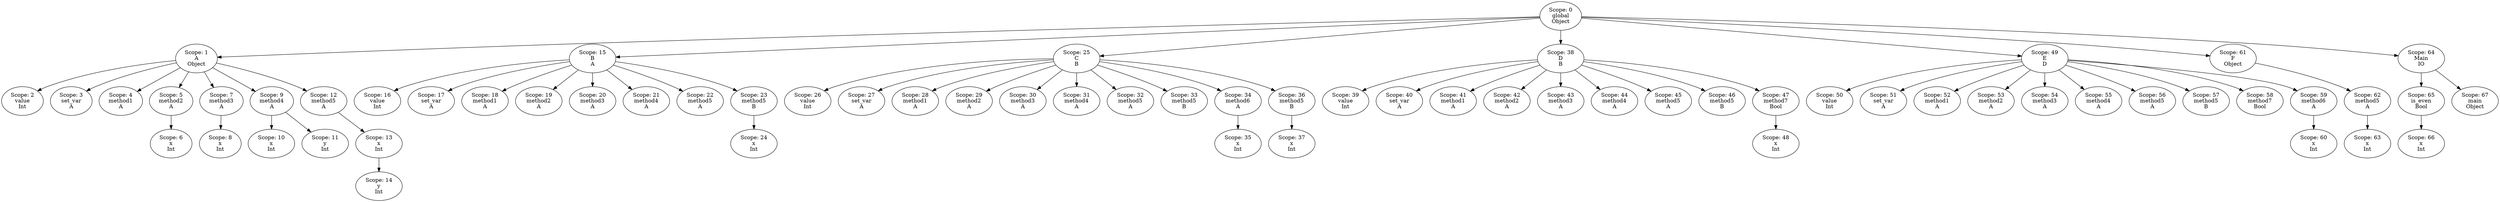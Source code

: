 // SYMBOL TABLE
digraph {
	0 [label="Scope: 0
global
Object"]
	0 -> 1
	1 [label="Scope: 1
A
Object"]
	1 -> 2
	2 [label="Scope: 2
value
Int"]
	1 -> 3
	3 [label="Scope: 3
set_var
A"]
	1 -> 4
	4 [label="Scope: 4
method1
A"]
	1 -> 5
	5 [label="Scope: 5
method2
A"]
	5 -> 6
	6 [label="Scope: 6
x
Int"]
	1 -> 7
	7 [label="Scope: 7
method3
A"]
	7 -> 8
	8 [label="Scope: 8
x
Int"]
	1 -> 9
	9 [label="Scope: 9
method4
A"]
	9 -> 10
	10 [label="Scope: 10
x
Int"]
	9 -> 11
	11 [label="Scope: 11
y
Int"]
	1 -> 12
	12 [label="Scope: 12
method5
A"]
	12 -> 13
	13 [label="Scope: 13
x
Int"]
	13 -> 14
	14 [label="Scope: 14
y
Int"]
	0 -> 15
	15 [label="Scope: 15
B
A"]
	15 -> 16
	16 [label="Scope: 16
value
Int"]
	15 -> 17
	17 [label="Scope: 17
set_var
A"]
	15 -> 18
	18 [label="Scope: 18
method1
A"]
	15 -> 19
	19 [label="Scope: 19
method2
A"]
	15 -> 20
	20 [label="Scope: 20
method3
A"]
	15 -> 21
	21 [label="Scope: 21
method4
A"]
	15 -> 22
	22 [label="Scope: 22
method5
A"]
	15 -> 23
	23 [label="Scope: 23
method5
B"]
	23 -> 24
	24 [label="Scope: 24
x
Int"]
	0 -> 25
	25 [label="Scope: 25
C
B"]
	25 -> 26
	26 [label="Scope: 26
value
Int"]
	25 -> 27
	27 [label="Scope: 27
set_var
A"]
	25 -> 28
	28 [label="Scope: 28
method1
A"]
	25 -> 29
	29 [label="Scope: 29
method2
A"]
	25 -> 30
	30 [label="Scope: 30
method3
A"]
	25 -> 31
	31 [label="Scope: 31
method4
A"]
	25 -> 32
	32 [label="Scope: 32
method5
A"]
	25 -> 33
	33 [label="Scope: 33
method5
B"]
	25 -> 34
	34 [label="Scope: 34
method6
A"]
	34 -> 35
	35 [label="Scope: 35
x
Int"]
	25 -> 36
	36 [label="Scope: 36
method5
B"]
	36 -> 37
	37 [label="Scope: 37
x
Int"]
	0 -> 38
	38 [label="Scope: 38
D
B"]
	38 -> 39
	39 [label="Scope: 39
value
Int"]
	38 -> 40
	40 [label="Scope: 40
set_var
A"]
	38 -> 41
	41 [label="Scope: 41
method1
A"]
	38 -> 42
	42 [label="Scope: 42
method2
A"]
	38 -> 43
	43 [label="Scope: 43
method3
A"]
	38 -> 44
	44 [label="Scope: 44
method4
A"]
	38 -> 45
	45 [label="Scope: 45
method5
A"]
	38 -> 46
	46 [label="Scope: 46
method5
B"]
	38 -> 47
	47 [label="Scope: 47
method7
Bool"]
	47 -> 48
	48 [label="Scope: 48
x
Int"]
	0 -> 49
	49 [label="Scope: 49
E
D"]
	49 -> 50
	50 [label="Scope: 50
value
Int"]
	49 -> 51
	51 [label="Scope: 51
set_var
A"]
	49 -> 52
	52 [label="Scope: 52
method1
A"]
	49 -> 53
	53 [label="Scope: 53
method2
A"]
	49 -> 54
	54 [label="Scope: 54
method3
A"]
	49 -> 55
	55 [label="Scope: 55
method4
A"]
	49 -> 56
	56 [label="Scope: 56
method5
A"]
	49 -> 57
	57 [label="Scope: 57
method5
B"]
	49 -> 58
	58 [label="Scope: 58
method7
Bool"]
	49 -> 59
	59 [label="Scope: 59
method6
A"]
	59 -> 60
	60 [label="Scope: 60
x
Int"]
	0 -> 61
	61 [label="Scope: 61
F
Object"]
	61 -> 62
	62 [label="Scope: 62
method5
A"]
	62 -> 63
	63 [label="Scope: 63
x
Int"]
	0 -> 64
	64 [label="Scope: 64
Main
IO"]
	64 -> 65
	65 [label="Scope: 65
is_even
Bool"]
	65 -> 66
	66 [label="Scope: 66
x
Int"]
	64 -> 67
	67 [label="Scope: 67
main
Object"]
}

